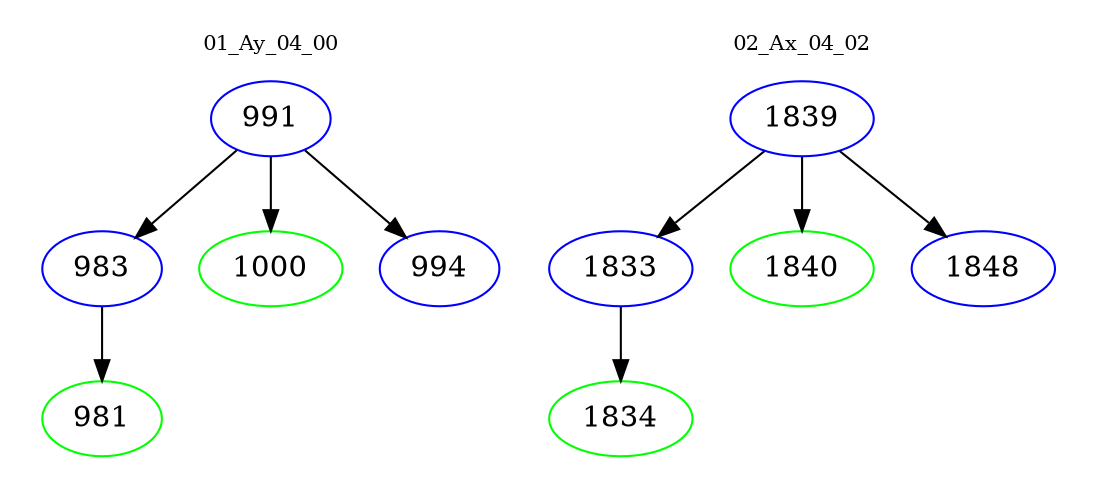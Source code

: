 digraph{
subgraph cluster_0 {
color = white
label = "01_Ay_04_00";
fontsize=10;
T0_991 [label="991", color="blue"]
T0_991 -> T0_983 [color="black"]
T0_983 [label="983", color="blue"]
T0_983 -> T0_981 [color="black"]
T0_981 [label="981", color="green"]
T0_991 -> T0_1000 [color="black"]
T0_1000 [label="1000", color="green"]
T0_991 -> T0_994 [color="black"]
T0_994 [label="994", color="blue"]
}
subgraph cluster_1 {
color = white
label = "02_Ax_04_02";
fontsize=10;
T1_1839 [label="1839", color="blue"]
T1_1839 -> T1_1833 [color="black"]
T1_1833 [label="1833", color="blue"]
T1_1833 -> T1_1834 [color="black"]
T1_1834 [label="1834", color="green"]
T1_1839 -> T1_1840 [color="black"]
T1_1840 [label="1840", color="green"]
T1_1839 -> T1_1848 [color="black"]
T1_1848 [label="1848", color="blue"]
}
}

